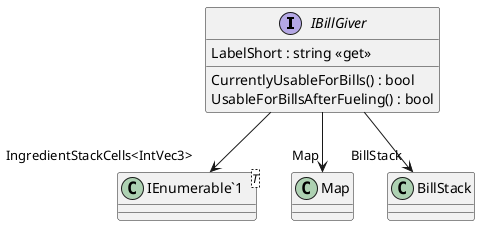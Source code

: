 @startuml
interface IBillGiver {
    LabelShort : string <<get>>
    CurrentlyUsableForBills() : bool
    UsableForBillsAfterFueling() : bool
}
class "IEnumerable`1"<T> {
}
IBillGiver --> "Map" Map
IBillGiver --> "BillStack" BillStack
IBillGiver --> "IngredientStackCells<IntVec3>" "IEnumerable`1"
@enduml
